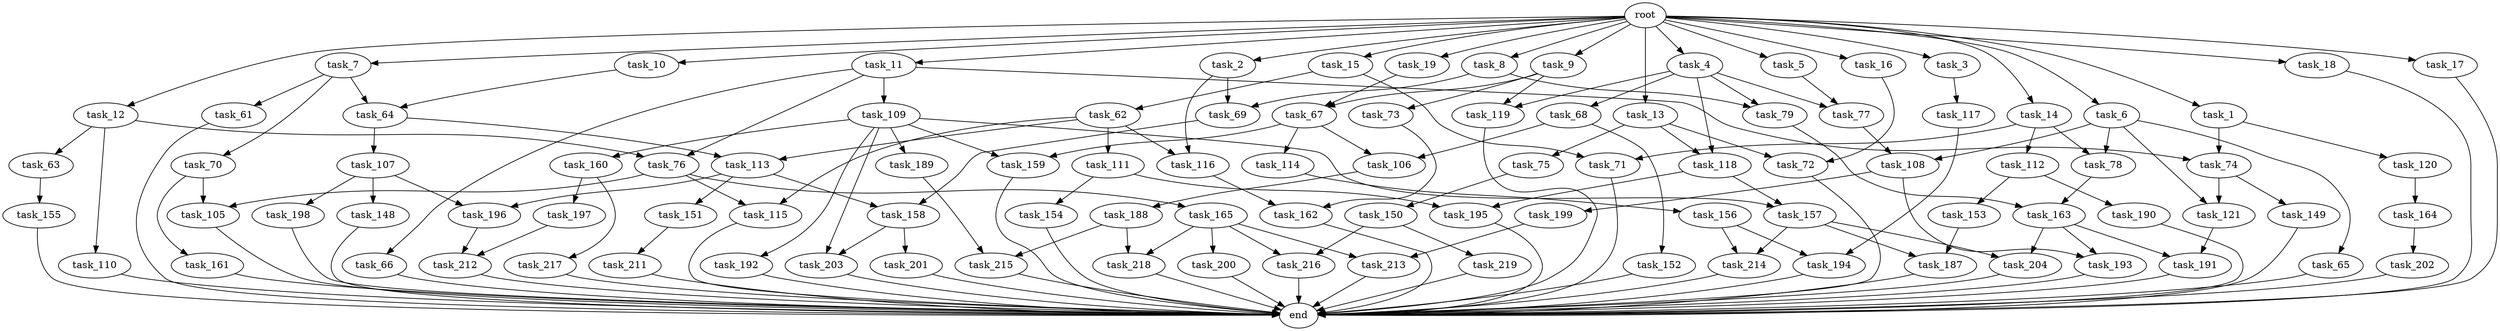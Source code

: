 digraph G {
  task_116 [size="498216206336.000000"];
  task_105 [size="1168231104512.000000"];
  task_163 [size="1073741824000.000000"];
  task_15 [size="1024.000000"];
  task_212 [size="523986010112.000000"];
  task_153 [size="309237645312.000000"];
  end [size="0.000000"];
  task_7 [size="1024.000000"];
  task_119 [size="1245540515840.000000"];
  task_197 [size="137438953472.000000"];
  task_79 [size="764504178688.000000"];
  task_75 [size="137438953472.000000"];
  task_214 [size="1005022347264.000000"];
  task_154 [size="309237645312.000000"];
  task_106 [size="1005022347264.000000"];
  task_204 [size="386547056640.000000"];
  task_117 [size="309237645312.000000"];
  task_155 [size="34359738368.000000"];
  task_9 [size="1024.000000"];
  task_196 [size="111669149696.000000"];
  task_74 [size="584115552256.000000"];
  task_216 [size="343597383680.000000"];
  task_112 [size="34359738368.000000"];
  task_121 [size="343597383680.000000"];
  task_164 [size="695784701952.000000"];
  task_217 [size="137438953472.000000"];
  task_73 [size="695784701952.000000"];
  task_64 [size="893353197568.000000"];
  task_77 [size="627065225216.000000"];
  task_198 [size="77309411328.000000"];
  task_65 [size="309237645312.000000"];
  task_150 [size="137438953472.000000"];
  task_18 [size="1024.000000"];
  task_188 [size="309237645312.000000"];
  task_63 [size="309237645312.000000"];
  task_68 [size="549755813888.000000"];
  task_115 [size="730144440320.000000"];
  task_160 [size="214748364800.000000"];
  task_190 [size="309237645312.000000"];
  task_61 [size="34359738368.000000"];
  task_156 [size="214748364800.000000"];
  task_1 [size="1024.000000"];
  task_159 [size="523986010112.000000"];
  task_78 [size="343597383680.000000"];
  task_157 [size="635655159808.000000"];
  task_109 [size="34359738368.000000"];
  task_201 [size="858993459200.000000"];
  task_189 [size="214748364800.000000"];
  task_69 [size="292057776128.000000"];
  task_162 [size="996432412672.000000"];
  task_165 [size="309237645312.000000"];
  task_194 [size="1391569403904.000000"];
  task_62 [size="77309411328.000000"];
  task_66 [size="34359738368.000000"];
  task_19 [size="1024.000000"];
  task_161 [size="858993459200.000000"];
  task_213 [size="343597383680.000000"];
  task_195 [size="730144440320.000000"];
  task_191 [size="627065225216.000000"];
  task_192 [size="214748364800.000000"];
  task_11 [size="1024.000000"];
  task_4 [size="1024.000000"];
  task_10 [size="1024.000000"];
  task_193 [size="154618822656.000000"];
  task_158 [size="111669149696.000000"];
  task_70 [size="34359738368.000000"];
  task_71 [size="111669149696.000000"];
  task_67 [size="1116691496960.000000"];
  task_14 [size="1024.000000"];
  task_12 [size="1024.000000"];
  task_13 [size="1024.000000"];
  task_187 [size="858993459200.000000"];
  task_108 [size="730144440320.000000"];
  task_3 [size="1024.000000"];
  task_114 [size="309237645312.000000"];
  task_218 [size="171798691840.000000"];
  task_113 [size="1116691496960.000000"];
  task_6 [size="1024.000000"];
  task_203 [size="1073741824000.000000"];
  task_2 [size="1024.000000"];
  task_219 [size="309237645312.000000"];
  task_107 [size="695784701952.000000"];
  task_72 [size="446676598784.000000"];
  task_211 [size="137438953472.000000"];
  task_149 [size="34359738368.000000"];
  task_17 [size="1024.000000"];
  task_76 [size="343597383680.000000"];
  task_202 [size="420906795008.000000"];
  task_120 [size="549755813888.000000"];
  task_200 [size="34359738368.000000"];
  root [size="0.000000"];
  task_148 [size="77309411328.000000"];
  task_118 [size="687194767360.000000"];
  task_8 [size="1024.000000"];
  task_16 [size="1024.000000"];
  task_199 [size="77309411328.000000"];
  task_152 [size="695784701952.000000"];
  task_5 [size="1024.000000"];
  task_215 [size="352187318272.000000"];
  task_110 [size="309237645312.000000"];
  task_111 [size="420906795008.000000"];
  task_151 [size="34359738368.000000"];

  task_116 -> task_162 [size="838860800.000000"];
  task_105 -> end [size="1.000000"];
  task_163 -> task_193 [size="75497472.000000"];
  task_163 -> task_204 [size="75497472.000000"];
  task_163 -> task_191 [size="75497472.000000"];
  task_15 -> task_62 [size="75497472.000000"];
  task_15 -> task_71 [size="75497472.000000"];
  task_212 -> end [size="1.000000"];
  task_153 -> task_187 [size="536870912.000000"];
  task_7 -> task_61 [size="33554432.000000"];
  task_7 -> task_70 [size="33554432.000000"];
  task_7 -> task_64 [size="33554432.000000"];
  task_119 -> end [size="1.000000"];
  task_197 -> task_212 [size="301989888.000000"];
  task_79 -> task_163 [size="209715200.000000"];
  task_75 -> task_150 [size="134217728.000000"];
  task_214 -> end [size="1.000000"];
  task_154 -> end [size="1.000000"];
  task_106 -> task_188 [size="301989888.000000"];
  task_204 -> end [size="1.000000"];
  task_117 -> task_194 [size="679477248.000000"];
  task_155 -> end [size="1.000000"];
  task_9 -> task_67 [size="679477248.000000"];
  task_9 -> task_73 [size="679477248.000000"];
  task_9 -> task_119 [size="679477248.000000"];
  task_196 -> task_212 [size="209715200.000000"];
  task_74 -> task_149 [size="33554432.000000"];
  task_74 -> task_121 [size="33554432.000000"];
  task_216 -> end [size="1.000000"];
  task_112 -> task_153 [size="301989888.000000"];
  task_112 -> task_190 [size="301989888.000000"];
  task_121 -> task_191 [size="536870912.000000"];
  task_164 -> task_202 [size="411041792.000000"];
  task_217 -> end [size="1.000000"];
  task_73 -> task_162 [size="134217728.000000"];
  task_64 -> task_107 [size="679477248.000000"];
  task_64 -> task_113 [size="679477248.000000"];
  task_77 -> task_108 [size="411041792.000000"];
  task_198 -> end [size="1.000000"];
  task_65 -> end [size="1.000000"];
  task_150 -> task_216 [size="301989888.000000"];
  task_150 -> task_219 [size="301989888.000000"];
  task_18 -> end [size="1.000000"];
  task_188 -> task_215 [size="134217728.000000"];
  task_188 -> task_218 [size="134217728.000000"];
  task_63 -> task_155 [size="33554432.000000"];
  task_68 -> task_106 [size="679477248.000000"];
  task_68 -> task_152 [size="679477248.000000"];
  task_115 -> end [size="1.000000"];
  task_160 -> task_217 [size="134217728.000000"];
  task_160 -> task_197 [size="134217728.000000"];
  task_190 -> end [size="1.000000"];
  task_61 -> end [size="1.000000"];
  task_156 -> task_214 [size="679477248.000000"];
  task_156 -> task_194 [size="679477248.000000"];
  task_1 -> task_120 [size="536870912.000000"];
  task_1 -> task_74 [size="536870912.000000"];
  task_159 -> end [size="1.000000"];
  task_78 -> task_163 [size="838860800.000000"];
  task_157 -> task_204 [size="301989888.000000"];
  task_157 -> task_214 [size="301989888.000000"];
  task_157 -> task_187 [size="301989888.000000"];
  task_109 -> task_160 [size="209715200.000000"];
  task_109 -> task_192 [size="209715200.000000"];
  task_109 -> task_157 [size="209715200.000000"];
  task_109 -> task_159 [size="209715200.000000"];
  task_109 -> task_189 [size="209715200.000000"];
  task_109 -> task_203 [size="209715200.000000"];
  task_201 -> end [size="1.000000"];
  task_189 -> task_215 [size="209715200.000000"];
  task_69 -> task_158 [size="75497472.000000"];
  task_162 -> end [size="1.000000"];
  task_165 -> task_213 [size="33554432.000000"];
  task_165 -> task_200 [size="33554432.000000"];
  task_165 -> task_216 [size="33554432.000000"];
  task_165 -> task_218 [size="33554432.000000"];
  task_194 -> end [size="1.000000"];
  task_62 -> task_116 [size="411041792.000000"];
  task_62 -> task_113 [size="411041792.000000"];
  task_62 -> task_111 [size="411041792.000000"];
  task_62 -> task_115 [size="411041792.000000"];
  task_66 -> end [size="1.000000"];
  task_19 -> task_67 [size="411041792.000000"];
  task_161 -> end [size="1.000000"];
  task_213 -> end [size="1.000000"];
  task_195 -> end [size="1.000000"];
  task_191 -> end [size="1.000000"];
  task_192 -> end [size="1.000000"];
  task_11 -> task_66 [size="33554432.000000"];
  task_11 -> task_109 [size="33554432.000000"];
  task_11 -> task_76 [size="33554432.000000"];
  task_11 -> task_74 [size="33554432.000000"];
  task_4 -> task_118 [size="536870912.000000"];
  task_4 -> task_68 [size="536870912.000000"];
  task_4 -> task_79 [size="536870912.000000"];
  task_4 -> task_77 [size="536870912.000000"];
  task_4 -> task_119 [size="536870912.000000"];
  task_10 -> task_64 [size="838860800.000000"];
  task_193 -> end [size="1.000000"];
  task_158 -> task_201 [size="838860800.000000"];
  task_158 -> task_203 [size="838860800.000000"];
  task_70 -> task_161 [size="838860800.000000"];
  task_70 -> task_105 [size="838860800.000000"];
  task_71 -> end [size="1.000000"];
  task_67 -> task_114 [size="301989888.000000"];
  task_67 -> task_106 [size="301989888.000000"];
  task_67 -> task_159 [size="301989888.000000"];
  task_14 -> task_112 [size="33554432.000000"];
  task_14 -> task_78 [size="33554432.000000"];
  task_14 -> task_71 [size="33554432.000000"];
  task_12 -> task_63 [size="301989888.000000"];
  task_12 -> task_110 [size="301989888.000000"];
  task_12 -> task_76 [size="301989888.000000"];
  task_13 -> task_75 [size="134217728.000000"];
  task_13 -> task_118 [size="134217728.000000"];
  task_13 -> task_72 [size="134217728.000000"];
  task_187 -> end [size="1.000000"];
  task_108 -> task_193 [size="75497472.000000"];
  task_108 -> task_199 [size="75497472.000000"];
  task_3 -> task_117 [size="301989888.000000"];
  task_114 -> task_156 [size="209715200.000000"];
  task_218 -> end [size="1.000000"];
  task_113 -> task_158 [size="33554432.000000"];
  task_113 -> task_196 [size="33554432.000000"];
  task_113 -> task_151 [size="33554432.000000"];
  task_6 -> task_65 [size="301989888.000000"];
  task_6 -> task_108 [size="301989888.000000"];
  task_6 -> task_78 [size="301989888.000000"];
  task_6 -> task_121 [size="301989888.000000"];
  task_203 -> end [size="1.000000"];
  task_2 -> task_116 [size="75497472.000000"];
  task_2 -> task_69 [size="75497472.000000"];
  task_219 -> end [size="1.000000"];
  task_107 -> task_196 [size="75497472.000000"];
  task_107 -> task_148 [size="75497472.000000"];
  task_107 -> task_198 [size="75497472.000000"];
  task_72 -> end [size="1.000000"];
  task_211 -> end [size="1.000000"];
  task_149 -> end [size="1.000000"];
  task_17 -> end [size="1.000000"];
  task_76 -> task_165 [size="301989888.000000"];
  task_76 -> task_105 [size="301989888.000000"];
  task_76 -> task_115 [size="301989888.000000"];
  task_202 -> end [size="1.000000"];
  task_120 -> task_164 [size="679477248.000000"];
  task_200 -> end [size="1.000000"];
  root -> task_13 [size="1.000000"];
  root -> task_17 [size="1.000000"];
  root -> task_3 [size="1.000000"];
  root -> task_4 [size="1.000000"];
  root -> task_11 [size="1.000000"];
  root -> task_15 [size="1.000000"];
  root -> task_10 [size="1.000000"];
  root -> task_6 [size="1.000000"];
  root -> task_9 [size="1.000000"];
  root -> task_16 [size="1.000000"];
  root -> task_8 [size="1.000000"];
  root -> task_18 [size="1.000000"];
  root -> task_1 [size="1.000000"];
  root -> task_5 [size="1.000000"];
  root -> task_19 [size="1.000000"];
  root -> task_2 [size="1.000000"];
  root -> task_14 [size="1.000000"];
  root -> task_7 [size="1.000000"];
  root -> task_12 [size="1.000000"];
  task_148 -> end [size="1.000000"];
  task_118 -> task_195 [size="411041792.000000"];
  task_118 -> task_157 [size="411041792.000000"];
  task_8 -> task_79 [size="209715200.000000"];
  task_8 -> task_69 [size="209715200.000000"];
  task_16 -> task_72 [size="301989888.000000"];
  task_199 -> task_213 [size="301989888.000000"];
  task_152 -> end [size="1.000000"];
  task_5 -> task_77 [size="75497472.000000"];
  task_215 -> end [size="1.000000"];
  task_110 -> end [size="1.000000"];
  task_111 -> task_154 [size="301989888.000000"];
  task_111 -> task_195 [size="301989888.000000"];
  task_151 -> task_211 [size="134217728.000000"];
}
